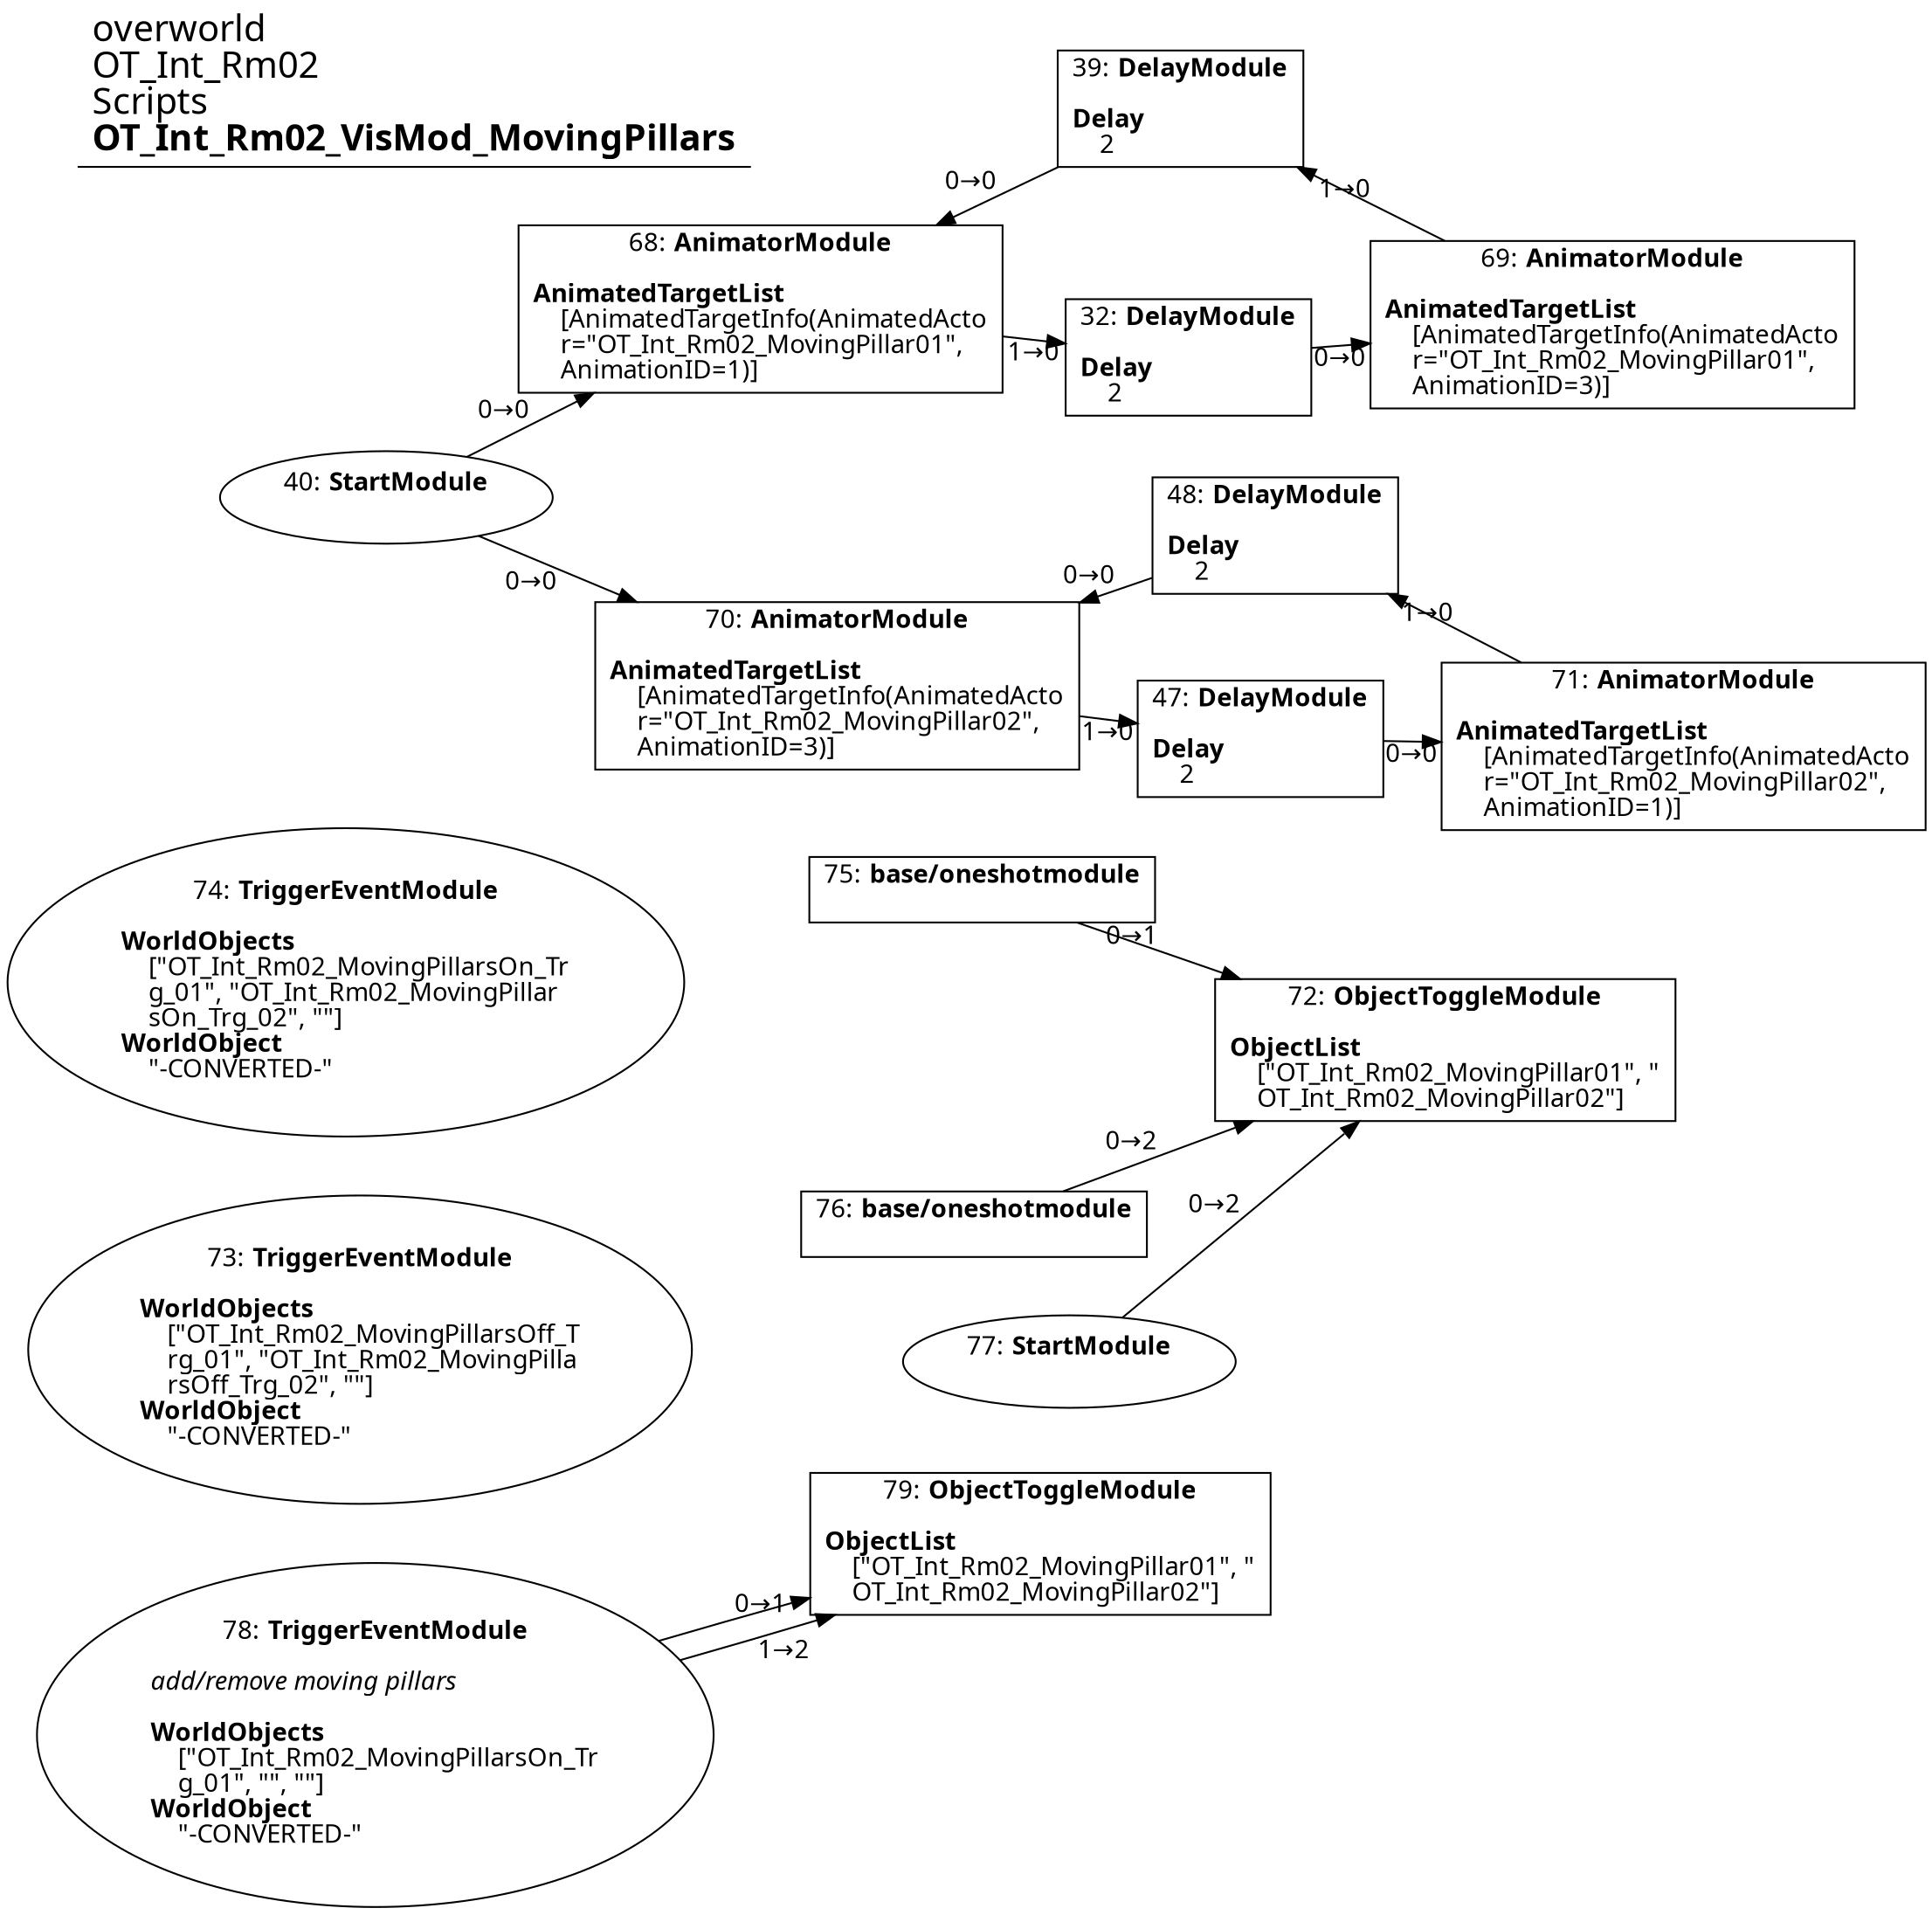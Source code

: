 digraph {
    layout = fdp;
    overlap = prism;
    sep = "+16";
    splines = spline;

    node [ shape = box ];

    graph [ fontname = "Segoe UI" ];
    node [ fontname = "Segoe UI" ];
    edge [ fontname = "Segoe UI" ];

    32 [ label = <32: <b>DelayModule</b><br/><br/><b>Delay</b><br align="left"/>    2<br align="left"/>> ];
    32 [ pos = "0.52900004,-0.96400005!" ];
    32 -> 69 [ label = "0→0" ];

    39 [ label = <39: <b>DelayModule</b><br/><br/><b>Delay</b><br align="left"/>    2<br align="left"/>> ];
    39 [ pos = "0.52900004,-0.726!" ];
    39 -> 68 [ label = "0→0" ];

    40 [ label = <40: <b>StartModule</b><br/><br/>> ];
    40 [ shape = oval ]
    40 [ pos = "-0.104,-1.1420001!" ];
    40 -> 68 [ label = "0→0" ];
    40 -> 70 [ label = "0→0" ];

    47 [ label = <47: <b>DelayModule</b><br/><br/><b>Delay</b><br align="left"/>    2<br align="left"/>> ];
    47 [ pos = "0.53400004,-1.416!" ];
    47 -> 71 [ label = "0→0" ];

    48 [ label = <48: <b>DelayModule</b><br/><br/><b>Delay</b><br align="left"/>    2<br align="left"/>> ];
    48 [ pos = "0.53400004,-1.1800001!" ];
    48 -> 70 [ label = "0→0" ];

    68 [ label = <68: <b>AnimatorModule</b><br/><br/><b>AnimatedTargetList</b><br align="left"/>    [AnimatedTargetInfo(AnimatedActo<br align="left"/>    r=&quot;OT_Int_Rm02_MovingPillar01&quot;, <br align="left"/>    AnimationID=1)]<br align="left"/>> ];
    68 [ pos = "0.23500001,-0.94000006!" ];
    68 -> 32 [ label = "1→0" ];

    69 [ label = <69: <b>AnimatorModule</b><br/><br/><b>AnimatedTargetList</b><br align="left"/>    [AnimatedTargetInfo(AnimatedActo<br align="left"/>    r=&quot;OT_Int_Rm02_MovingPillar01&quot;, <br align="left"/>    AnimationID=3)]<br align="left"/>> ];
    69 [ pos = "0.70100003,-0.96300006!" ];
    69 -> 39 [ label = "1→0" ];

    70 [ label = <70: <b>AnimatorModule</b><br/><br/><b>AnimatedTargetList</b><br align="left"/>    [AnimatedTargetInfo(AnimatedActo<br align="left"/>    r=&quot;OT_Int_Rm02_MovingPillar02&quot;, <br align="left"/>    AnimationID=3)]<br align="left"/>> ];
    70 [ pos = "0.27600002,-1.393!" ];
    70 -> 47 [ label = "1→0" ];

    71 [ label = <71: <b>AnimatorModule</b><br/><br/><b>AnimatedTargetList</b><br align="left"/>    [AnimatedTargetInfo(AnimatedActo<br align="left"/>    r=&quot;OT_Int_Rm02_MovingPillar02&quot;, <br align="left"/>    AnimationID=1)]<br align="left"/>> ];
    71 [ pos = "0.69200003,-1.416!" ];
    71 -> 48 [ label = "1→0" ];

    72 [ label = <72: <b>ObjectToggleModule</b><br/><br/><b>ObjectList</b><br align="left"/>    [&quot;OT_Int_Rm02_MovingPillar01&quot;, &quot;<br align="left"/>    OT_Int_Rm02_MovingPillar02&quot;]<br align="left"/>> ];
    72 [ pos = "0.507,-1.746!" ];

    73 [ label = <73: <b>TriggerEventModule</b><br/><br/><b>WorldObjects</b><br align="left"/>    [&quot;OT_Int_Rm02_MovingPillarsOff_T<br align="left"/>    rg_01&quot;, &quot;OT_Int_Rm02_MovingPilla<br align="left"/>    rsOff_Trg_02&quot;, &quot;&quot;]<br align="left"/><b>WorldObject</b><br align="left"/>    &quot;-CONVERTED-&quot;<br align="left"/>> ];
    73 [ shape = oval ]
    73 [ pos = "-0.025,-1.868!" ];

    74 [ label = <74: <b>TriggerEventModule</b><br/><br/><b>WorldObjects</b><br align="left"/>    [&quot;OT_Int_Rm02_MovingPillarsOn_Tr<br align="left"/>    g_01&quot;, &quot;OT_Int_Rm02_MovingPillar<br align="left"/>    sOn_Trg_02&quot;, &quot;&quot;]<br align="left"/><b>WorldObject</b><br align="left"/>    &quot;-CONVERTED-&quot;<br align="left"/>> ];
    74 [ shape = oval ]
    74 [ pos = "-0.022000002,-1.672!" ];

    75 [ label = <75: <b>base/oneshotmodule</b><br/><br/>> ];
    75 [ pos = "0.261,-1.672!" ];
    75 -> 72 [ label = "0→1" ];

    76 [ label = <76: <b>base/oneshotmodule</b><br/><br/>> ];
    76 [ pos = "0.25500003,-1.868!" ];
    76 -> 72 [ label = "0→2" ];

    77 [ label = <77: <b>StartModule</b><br/><br/>> ];
    77 [ shape = oval ]
    77 [ pos = "0.28300002,-2.005!" ];
    77 -> 72 [ label = "0→2" ];

    78 [ label = <78: <b>TriggerEventModule</b><br/><br/><i>add/remove moving pillars<br align="left"/></i><br align="left"/><b>WorldObjects</b><br align="left"/>    [&quot;OT_Int_Rm02_MovingPillarsOn_Tr<br align="left"/>    g_01&quot;, &quot;&quot;, &quot;&quot;]<br align="left"/><b>WorldObject</b><br align="left"/>    &quot;-CONVERTED-&quot;<br align="left"/>> ];
    78 [ shape = oval ]
    78 [ pos = "-0.024,-2.15!" ];
    78 -> 79 [ label = "0→1" ];
    78 -> 79 [ label = "1→2" ];

    79 [ label = <79: <b>ObjectToggleModule</b><br/><br/><b>ObjectList</b><br align="left"/>    [&quot;OT_Int_Rm02_MovingPillar01&quot;, &quot;<br align="left"/>    OT_Int_Rm02_MovingPillar02&quot;]<br align="left"/>> ];
    79 [ pos = "0.263,-2.127!" ];

    title [ pos = "-0.105000004,-0.725!" ];
    title [ shape = underline ];
    title [ label = <<font point-size="20">overworld<br align="left"/>OT_Int_Rm02<br align="left"/>Scripts<br align="left"/><b>OT_Int_Rm02_VisMod_MovingPillars</b><br align="left"/></font>> ];
}
